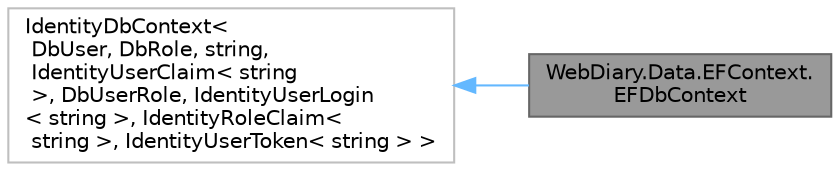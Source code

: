 digraph "WebDiary.Data.EFContext.EFDbContext"
{
 // LATEX_PDF_SIZE
  bgcolor="transparent";
  edge [fontname=Helvetica,fontsize=10,labelfontname=Helvetica,labelfontsize=10];
  node [fontname=Helvetica,fontsize=10,shape=box,height=0.2,width=0.4];
  rankdir="LR";
  Node1 [id="Node000001",label="WebDiary.Data.EFContext.\lEFDbContext",height=0.2,width=0.4,color="gray40", fillcolor="grey60", style="filled", fontcolor="black",tooltip=" "];
  Node2 -> Node1 [id="edge1_Node000001_Node000002",dir="back",color="steelblue1",style="solid",tooltip=" "];
  Node2 [id="Node000002",label="IdentityDbContext\<\l DbUser, DbRole, string,\l IdentityUserClaim\< string\l \>, DbUserRole, IdentityUserLogin\l\< string \>, IdentityRoleClaim\<\l string \>, IdentityUserToken\< string \> \>",height=0.2,width=0.4,color="grey75", fillcolor="white", style="filled",tooltip=" "];
}
